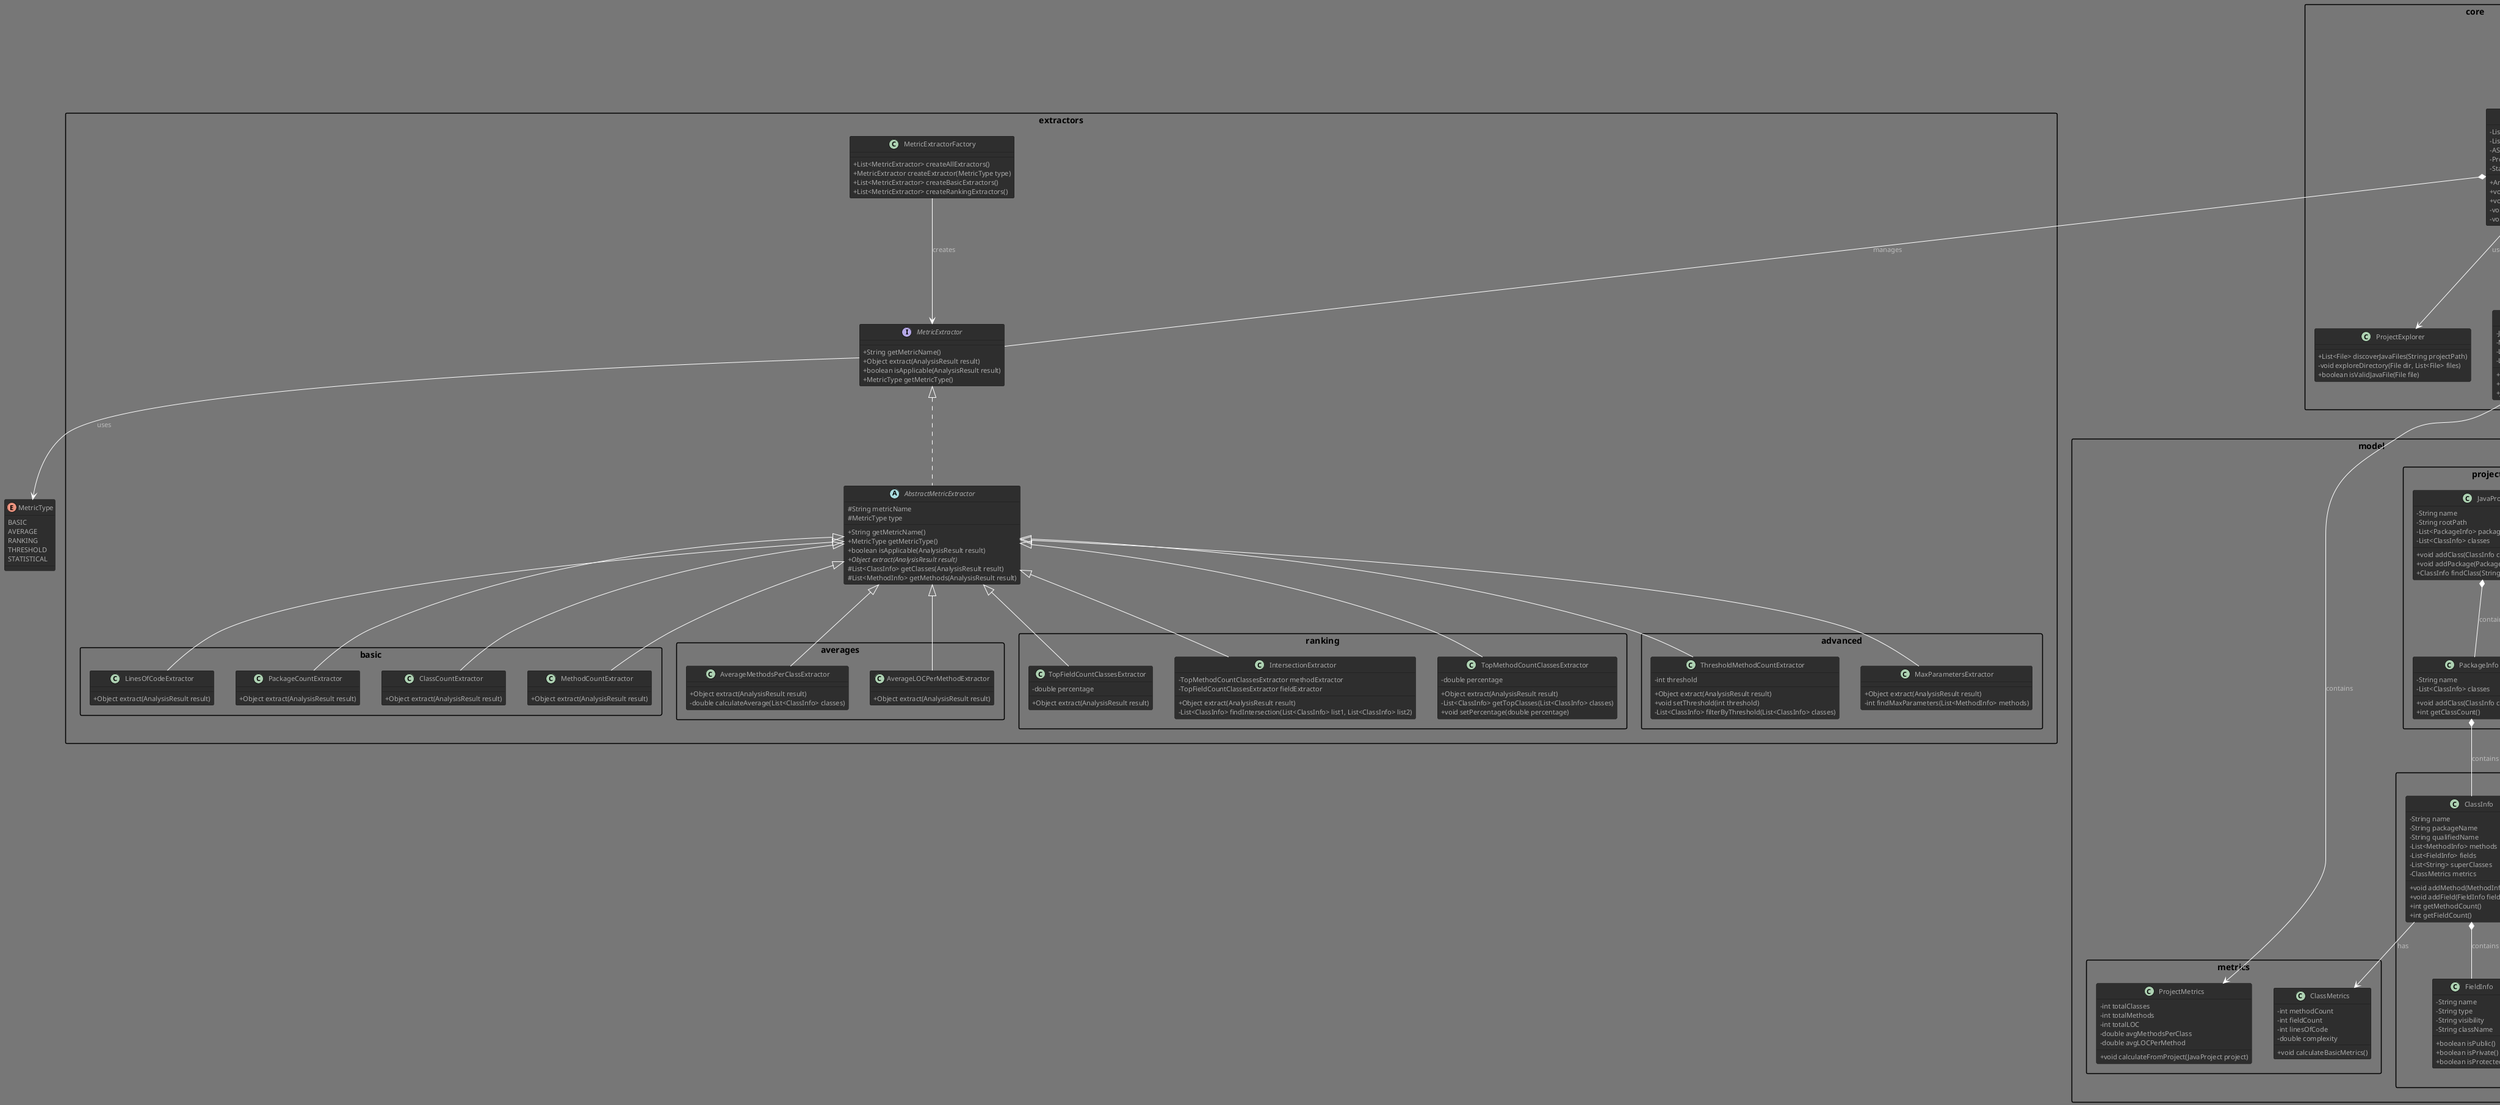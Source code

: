 @startuml AST_Parser_Class_Diagram

!theme reddress-darkred
skinparam classAttributeIconSize 0
skinparam packageStyle rectangle

' ============ PACKAGES ============
package "core" {
    class Main {
        +{static} main(String[] args)
    }
    
    class ASTProcessor {
        -List<BaseASTVisitor> visitors
        -List<MetricExtractor> extractors
        -ASTParserFacade parserFacade
        -ProjectExplorer explorer
        -StatisticsCalculator calculator
        +AnalysisResult processProject(String path)
        +void addVisitor(BaseASTVisitor visitor)
        +void addExtractor(MetricExtractor extractor)
        -void executeVisitors(JavaProject project)
        -void calculateMetrics(AnalysisResult result)
    }
    
    class ProjectExplorer {
        +List<File> discoverJavaFiles(String projectPath)
        -void exploreDirectory(File dir, List<File> files)
        +boolean isValidJavaFile(File file)
    }
    
    class AnalysisResult {
        -JavaProject project
        -Map<String, Object> metrics
        -List<ClassInfo> classes
        -List<MethodCall> methodCalls
        +void addMetric(String name, Object value)
        +Object getMetric(String name)
        +JavaProject getProject()
    }
}

package "parser" {
    class ASTParserFacade {
        -ASTParser parser
        -ParseConfiguration config
        +CompilationUnit parseFile(File javaFile)
        +CompilationUnit parseSource(String source)
        +void configureParser(ParseConfiguration config)
        -ASTParser createDefaultParser()
    }
    
    class JavaFileParser {
        +CompilationUnit parse(String source)
        +List<CompilationUnit> parseMultiple(List<File> files)
    }
    
    class ParseConfiguration {
        -int javaLevel
        -boolean resolveBindings
        -String[] classpath
        +ParseConfiguration withJavaLevel(int level)
        +ParseConfiguration withBindings(boolean resolve)
    }
}

package "visitors.base" {
    abstract class BaseASTVisitor {
        #VisitorResult result
        +{abstract} VisitorResult visit(JavaProject project)
        +{abstract} String getVisitorName()
        #void processCompilationUnit(CompilationUnit cu)
        +boolean preVisit2(ASTNode node)
        +void postVisit(ASTNode node)
    }
    
    class VisitorResult {
        -String visitorName
        -Map<String, Object> data
        -boolean successful
        +void addData(String key, Object value)
        +Object getData(String key)
    }
}

package "visitors.structural" {
    class ClassStructureVisitor {
        -List<ClassInfo> classes
        -ClassInfo currentClass
        +VisitorResult visit(JavaProject project)
        +boolean visit(TypeDeclaration node)
        +boolean visit(MethodDeclaration node)
        +boolean visit(FieldDeclaration node)
        +void endVisit(TypeDeclaration node)
    }
    
    class PackageStructureVisitor {
        -Map<String, PackageInfo> packages
        -String currentPackage
        +VisitorResult visit(JavaProject project)
        +boolean visit(PackageDeclaration node)
        +boolean visit(TypeDeclaration node)
    }
    
    class InheritanceVisitor {
        -Map<String, List<String>> inheritanceMap
        +VisitorResult visit(JavaProject project)
        +boolean visit(TypeDeclaration node)
        -void extractSuperClasses(TypeDeclaration node)
    }
}

package "visitors.metrics" {
    class LinesOfCodeVisitor {
        -int totalLines
        -Map<String, Integer> classLines
        +VisitorResult visit(JavaProject project)
        +boolean visit(TypeDeclaration node)
        +boolean visit(MethodDeclaration node)
        -int calculateLines(ASTNode node)
    }
}

package "model.project" {
    class JavaProject {
        -String name
        -String rootPath
        -List<PackageInfo> packages
        -List<ClassInfo> classes
        +void addClass(ClassInfo classInfo)
        +void addPackage(PackageInfo packageInfo)
        +ClassInfo findClass(String qualifiedName)
    }
    
    class PackageInfo {
        -String name
        -List<ClassInfo> classes
        +void addClass(ClassInfo classInfo)
        +int getClassCount()
    }
}

package "model.structural" {
    class ClassInfo {
        -String name
        -String packageName
        -String qualifiedName
        -List<MethodInfo> methods
        -List<FieldInfo> fields
        -List<String> superClasses
        -ClassMetrics metrics
        +void addMethod(MethodInfo method)
        +void addField(FieldInfo field)
        +int getMethodCount()
        +int getFieldCount()
    }
    
    class MethodInfo {
        -String name
        -String className
        -String signature
        -List<String> parameters
        -String visibility
        -int linesOfCode
        -int parameterCount
        +String getFullSignature()
        +boolean isPublic()
    }
    
    class FieldInfo {
        -String name
        -String type
        -String visibility
        -String className
        +boolean isPublic()
        +boolean isPrivate()
        +boolean isProtected()
    }
    
    class MethodCall {
        -MethodInfo caller
        -MethodInfo callee
        -String receiverType
        -int lineNumber
        +String getCallSignature()
    }
}

package "model.metrics" {
    class ClassMetrics {
        -int methodCount
        -int fieldCount
        -int linesOfCode
        -double complexity
        +void calculateBasicMetrics()
    }
    
    class ProjectMetrics {
        -int totalClasses
        -int totalMethods
        -int totalLOC
        -double avgMethodsPerClass
        -double avgLOCPerMethod
        +void calculateFromProject(JavaProject project)
    }
}

package "extractors" {
    interface MetricExtractor {
        +String getMetricName()
        +Object extract(AnalysisResult result)
        +boolean isApplicable(AnalysisResult result)
        +MetricType getMetricType()
    }
    
    abstract class AbstractMetricExtractor {
        #String metricName
        #MetricType type
        +String getMetricName()
        +MetricType getMetricType()
        +boolean isApplicable(AnalysisResult result)
        +{abstract} Object extract(AnalysisResult result)
        #List<ClassInfo> getClasses(AnalysisResult result)
        #List<MethodInfo> getMethods(AnalysisResult result)
    }
    
    class MetricExtractorFactory {
        +List<MetricExtractor> createAllExtractors()
        +MetricExtractor createExtractor(MetricType type)
        +List<MetricExtractor> createBasicExtractors()
        +List<MetricExtractor> createRankingExtractors()
    }
}

package "extractors.basic" {
    class ClassCountExtractor {
        +Object extract(AnalysisResult result)
    }
    
    class MethodCountExtractor {
        +Object extract(AnalysisResult result)
    }
    
    class LinesOfCodeExtractor {
        +Object extract(AnalysisResult result)
    }
    
    class PackageCountExtractor {
        +Object extract(AnalysisResult result)
    }
}

package "extractors.averages" {
    class AverageMethodsPerClassExtractor {
        +Object extract(AnalysisResult result)
        -double calculateAverage(List<ClassInfo> classes)
    }
    
    class AverageLOCPerMethodExtractor {
        +Object extract(AnalysisResult result)
    }
}

package "extractors.ranking" {
    class TopMethodCountClassesExtractor {
        -double percentage
        +Object extract(AnalysisResult result)
        -List<ClassInfo> getTopClasses(List<ClassInfo> classes)
        +void setPercentage(double percentage)
    }
    
    class TopFieldCountClassesExtractor {
        -double percentage
        +Object extract(AnalysisResult result)
    }
    
    class IntersectionExtractor {
        -TopMethodCountClassesExtractor methodExtractor
        -TopFieldCountClassesExtractor fieldExtractor
        +Object extract(AnalysisResult result)
        -List<ClassInfo> findIntersection(List<ClassInfo> list1, List<ClassInfo> list2)
    }
}

package "extractors.advanced" {
    class ThresholdMethodCountExtractor {
        -int threshold
        +Object extract(AnalysisResult result)
        +void setThreshold(int threshold)
        -List<ClassInfo> filterByThreshold(List<ClassInfo> classes)
    }
    
    class MaxParametersExtractor {
        +Object extract(AnalysisResult result)
        -int findMaxParameters(List<MethodInfo> methods)
    }
}

package "statistics" {
    class StatisticsCalculator {
        +ProjectMetrics calculateProjectMetrics(JavaProject project)
        +List<ClassInfo> calculateTopClasses(List<ClassInfo> classes, double percentage)
        +double calculateAverage(List<Integer> values)
        +List<ClassInfo> findIntersection(List<ClassInfo> list1, List<ClassInfo> list2)
    }
    
    class RankingCalculator {
        +List<ClassInfo> getTopByMethodCount(List<ClassInfo> classes, double percentage)
        +List<ClassInfo> getTopByFieldCount(List<ClassInfo> classes, double percentage)
        +List<MethodInfo> getTopByLOC(List<MethodInfo> methods, double percentage)
        -List<T> getTopPercent(List<T> items, double percentage, Comparator<T> comparator)
    }
}

package "callgraph" {
    class CallGraphBuilder {
        -CallGraphVisitor visitor
        -MethodCallResolver resolver
        +CallGraph buildCallGraph(JavaProject project)
        +List<MethodCall> extractMethodCalls(JavaProject project)
    }
    
    class CallGraphVisitor {
        -List<MethodCall> methodCalls
        -MethodInfo currentMethod
        +VisitorResult visit(JavaProject project)
        +boolean visit(MethodDeclaration node)
        +boolean visit(MethodInvocation node)
        -MethodCall createMethodCall(MethodInvocation invocation)
    }
    
    class MethodCallResolver {
        +MethodInfo resolveMethodCall(MethodInvocation invocation, JavaProject project)
        +String resolveReceiverType(Expression receiver)
        -MethodInfo findMethodInClass(String className, String methodName)
    }
    
    class CallGraph {
        -Map<MethodInfo, List<MethodCall>> adjacencyList
        +void addCall(MethodCall call)
        +List<MethodCall> getCallsFrom(MethodInfo method)
        +List<MethodCall> getCallsTo(MethodInfo method)
        +Set<MethodInfo> getAllMethods()
    }
}

' ============ ENUMS ============
enum MetricType {
    BASIC
    AVERAGE
    RANKING
    THRESHOLD
    STATISTICAL
}

' ============ RELATIONSHIPS ============

' Core relationships
Main --> ASTProcessor : uses
ASTProcessor --> ProjectExplorer : uses
ASTProcessor --> ASTParserFacade : uses
ASTProcessor *-- BaseASTVisitor : manages
ASTProcessor *-- MetricExtractor : manages
ASTProcessor --> StatisticsCalculator : uses
ASTProcessor --> AnalysisResult : creates

' Parser relationships
ASTParserFacade --> ParseConfiguration : uses
ASTParserFacade --> JavaFileParser : uses

' Visitor inheritance
BaseASTVisitor <|-- ClassStructureVisitor
BaseASTVisitor <|-- PackageStructureVisitor
BaseASTVisitor <|-- InheritanceVisitor
BaseASTVisitor <|-- LinesOfCodeVisitor
BaseASTVisitor <|-- CallGraphVisitor

BaseASTVisitor --> VisitorResult : creates

' Model relationships
JavaProject *-- PackageInfo : contains
JavaProject *-- ClassInfo : contains
PackageInfo *-- ClassInfo : contains
ClassInfo *-- MethodInfo : contains
ClassInfo *-- FieldInfo : contains
ClassInfo --> ClassMetrics : has

MethodCall --> MethodInfo : references

' Extractor relationships
MetricExtractor <|.. AbstractMetricExtractor
AbstractMetricExtractor <|-- ClassCountExtractor
AbstractMetricExtractor <|-- MethodCountExtractor
AbstractMetricExtractor <|-- LinesOfCodeExtractor
AbstractMetricExtractor <|-- PackageCountExtractor
AbstractMetricExtractor <|-- AverageMethodsPerClassExtractor
AbstractMetricExtractor <|-- AverageLOCPerMethodExtractor
AbstractMetricExtractor <|-- TopMethodCountClassesExtractor
AbstractMetricExtractor <|-- TopFieldCountClassesExtractor
AbstractMetricExtractor <|-- IntersectionExtractor
AbstractMetricExtractor <|-- ThresholdMethodCountExtractor
AbstractMetricExtractor <|-- MaxParametersExtractor

MetricExtractorFactory --> MetricExtractor : creates
MetricExtractor --> MetricType : uses

' Statistics relationships
StatisticsCalculator --> RankingCalculator : uses

' Call graph relationships
CallGraphBuilder --> CallGraphVisitor : uses
CallGraphBuilder --> MethodCallResolver : uses
CallGraphBuilder --> CallGraph : creates
CallGraph *-- MethodCall : manages

' Analysis result relationships
AnalysisResult --> JavaProject : contains
AnalysisResult --> ProjectMetrics : contains

@enduml